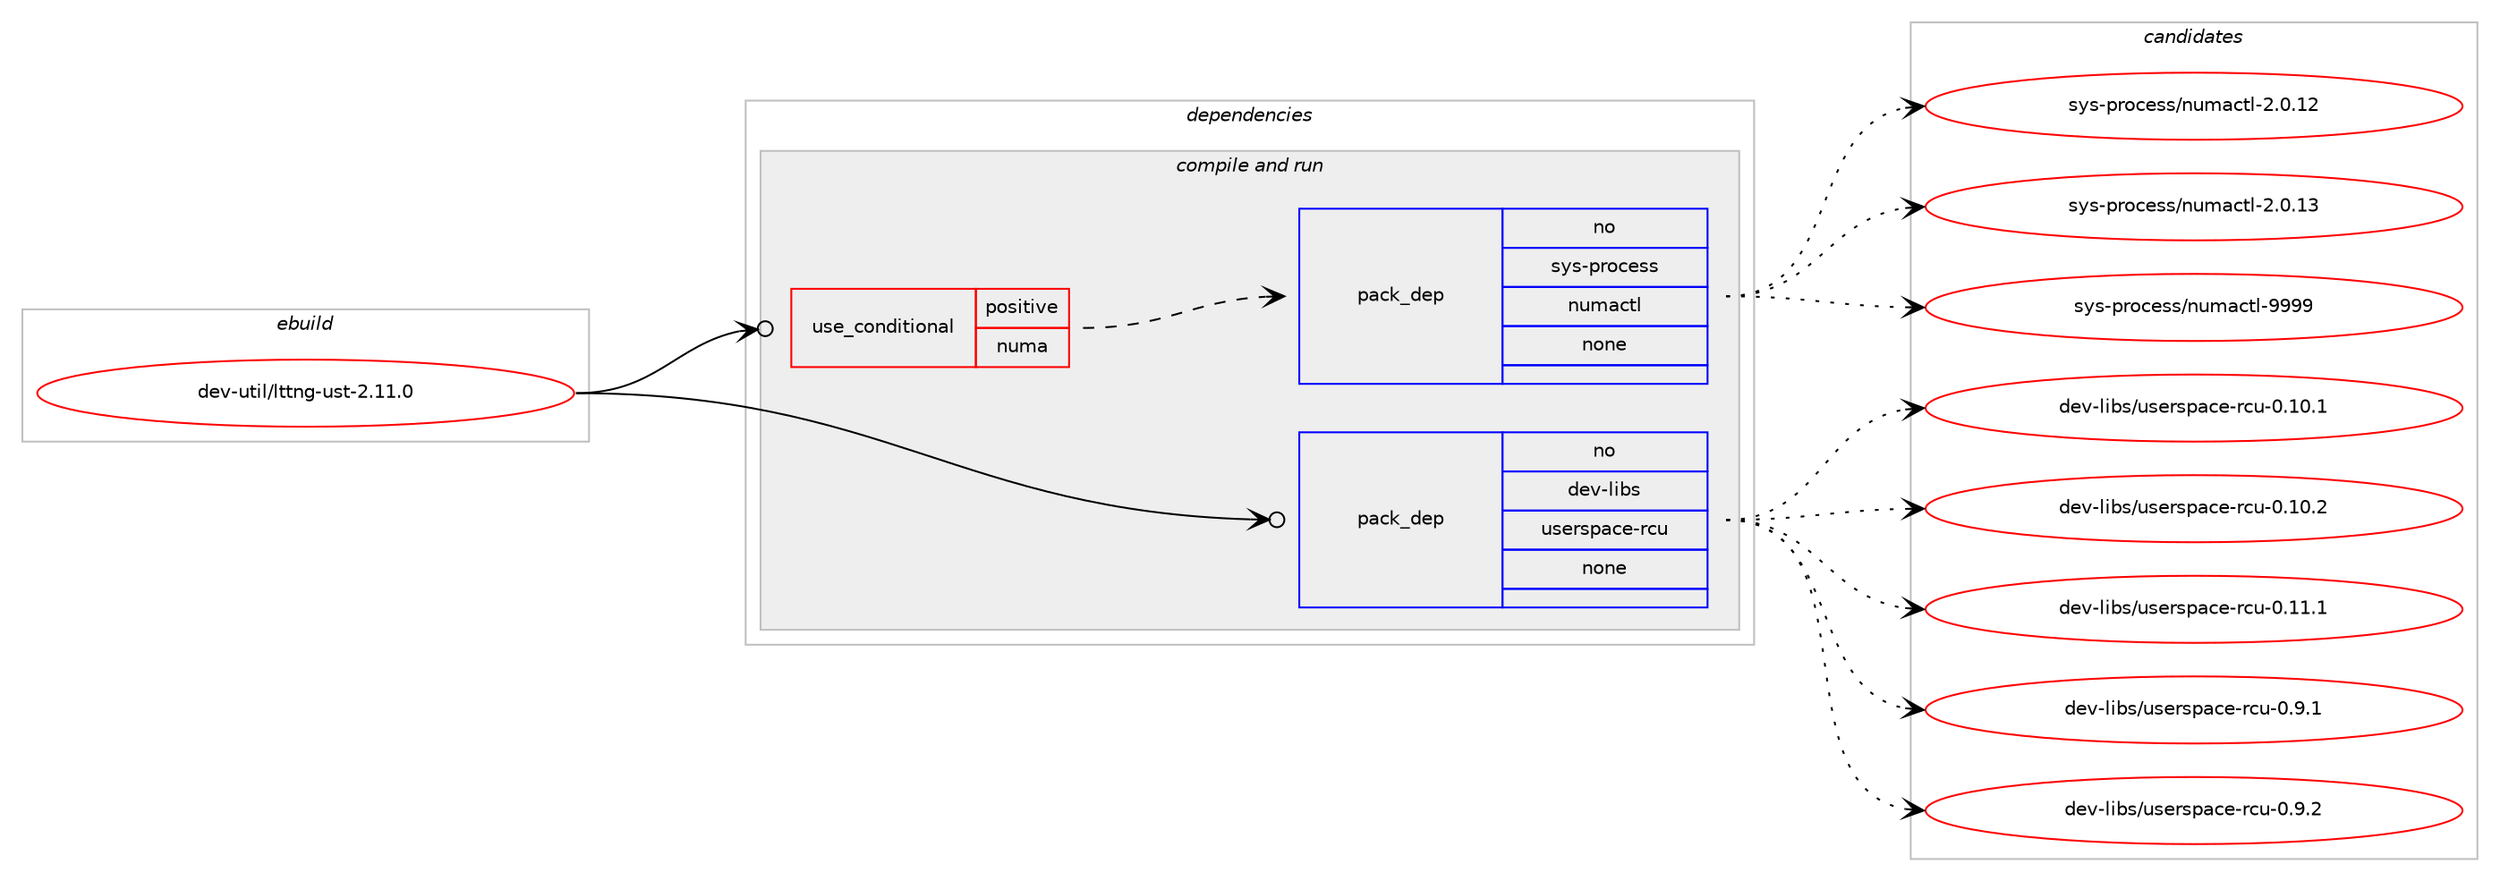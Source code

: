 digraph prolog {

# *************
# Graph options
# *************

newrank=true;
concentrate=true;
compound=true;
graph [rankdir=LR,fontname=Helvetica,fontsize=10,ranksep=1.5];#, ranksep=2.5, nodesep=0.2];
edge  [arrowhead=vee];
node  [fontname=Helvetica,fontsize=10];

# **********
# The ebuild
# **********

subgraph cluster_leftcol {
color=gray;
rank=same;
label=<<i>ebuild</i>>;
id [label="dev-util/lttng-ust-2.11.0", color=red, width=4, href="../dev-util/lttng-ust-2.11.0.svg"];
}

# ****************
# The dependencies
# ****************

subgraph cluster_midcol {
color=gray;
label=<<i>dependencies</i>>;
subgraph cluster_compile {
fillcolor="#eeeeee";
style=filled;
label=<<i>compile</i>>;
}
subgraph cluster_compileandrun {
fillcolor="#eeeeee";
style=filled;
label=<<i>compile and run</i>>;
subgraph cond182972 {
dependency730620 [label=<<TABLE BORDER="0" CELLBORDER="1" CELLSPACING="0" CELLPADDING="4"><TR><TD ROWSPAN="3" CELLPADDING="10">use_conditional</TD></TR><TR><TD>positive</TD></TR><TR><TD>numa</TD></TR></TABLE>>, shape=none, color=red];
subgraph pack535484 {
dependency730621 [label=<<TABLE BORDER="0" CELLBORDER="1" CELLSPACING="0" CELLPADDING="4" WIDTH="220"><TR><TD ROWSPAN="6" CELLPADDING="30">pack_dep</TD></TR><TR><TD WIDTH="110">no</TD></TR><TR><TD>sys-process</TD></TR><TR><TD>numactl</TD></TR><TR><TD>none</TD></TR><TR><TD></TD></TR></TABLE>>, shape=none, color=blue];
}
dependency730620:e -> dependency730621:w [weight=20,style="dashed",arrowhead="vee"];
}
id:e -> dependency730620:w [weight=20,style="solid",arrowhead="odotvee"];
subgraph pack535485 {
dependency730622 [label=<<TABLE BORDER="0" CELLBORDER="1" CELLSPACING="0" CELLPADDING="4" WIDTH="220"><TR><TD ROWSPAN="6" CELLPADDING="30">pack_dep</TD></TR><TR><TD WIDTH="110">no</TD></TR><TR><TD>dev-libs</TD></TR><TR><TD>userspace-rcu</TD></TR><TR><TD>none</TD></TR><TR><TD></TD></TR></TABLE>>, shape=none, color=blue];
}
id:e -> dependency730622:w [weight=20,style="solid",arrowhead="odotvee"];
}
subgraph cluster_run {
fillcolor="#eeeeee";
style=filled;
label=<<i>run</i>>;
}
}

# **************
# The candidates
# **************

subgraph cluster_choices {
rank=same;
color=gray;
label=<<i>candidates</i>>;

subgraph choice535484 {
color=black;
nodesep=1;
choice115121115451121141119910111511547110117109979911610845504648464950 [label="sys-process/numactl-2.0.12", color=red, width=4,href="../sys-process/numactl-2.0.12.svg"];
choice115121115451121141119910111511547110117109979911610845504648464951 [label="sys-process/numactl-2.0.13", color=red, width=4,href="../sys-process/numactl-2.0.13.svg"];
choice11512111545112114111991011151154711011710997991161084557575757 [label="sys-process/numactl-9999", color=red, width=4,href="../sys-process/numactl-9999.svg"];
dependency730621:e -> choice115121115451121141119910111511547110117109979911610845504648464950:w [style=dotted,weight="100"];
dependency730621:e -> choice115121115451121141119910111511547110117109979911610845504648464951:w [style=dotted,weight="100"];
dependency730621:e -> choice11512111545112114111991011151154711011710997991161084557575757:w [style=dotted,weight="100"];
}
subgraph choice535485 {
color=black;
nodesep=1;
choice1001011184510810598115471171151011141151129799101451149911745484649484649 [label="dev-libs/userspace-rcu-0.10.1", color=red, width=4,href="../dev-libs/userspace-rcu-0.10.1.svg"];
choice1001011184510810598115471171151011141151129799101451149911745484649484650 [label="dev-libs/userspace-rcu-0.10.2", color=red, width=4,href="../dev-libs/userspace-rcu-0.10.2.svg"];
choice1001011184510810598115471171151011141151129799101451149911745484649494649 [label="dev-libs/userspace-rcu-0.11.1", color=red, width=4,href="../dev-libs/userspace-rcu-0.11.1.svg"];
choice10010111845108105981154711711510111411511297991014511499117454846574649 [label="dev-libs/userspace-rcu-0.9.1", color=red, width=4,href="../dev-libs/userspace-rcu-0.9.1.svg"];
choice10010111845108105981154711711510111411511297991014511499117454846574650 [label="dev-libs/userspace-rcu-0.9.2", color=red, width=4,href="../dev-libs/userspace-rcu-0.9.2.svg"];
dependency730622:e -> choice1001011184510810598115471171151011141151129799101451149911745484649484649:w [style=dotted,weight="100"];
dependency730622:e -> choice1001011184510810598115471171151011141151129799101451149911745484649484650:w [style=dotted,weight="100"];
dependency730622:e -> choice1001011184510810598115471171151011141151129799101451149911745484649494649:w [style=dotted,weight="100"];
dependency730622:e -> choice10010111845108105981154711711510111411511297991014511499117454846574649:w [style=dotted,weight="100"];
dependency730622:e -> choice10010111845108105981154711711510111411511297991014511499117454846574650:w [style=dotted,weight="100"];
}
}

}
